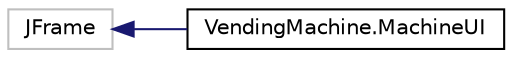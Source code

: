 digraph "그래픽컬한 클래스 계통도"
{
  edge [fontname="Helvetica",fontsize="10",labelfontname="Helvetica",labelfontsize="10"];
  node [fontname="Helvetica",fontsize="10",shape=record];
  rankdir="LR";
  Node1 [label="JFrame",height=0.2,width=0.4,color="grey75", fillcolor="white", style="filled"];
  Node1 -> Node2 [dir="back",color="midnightblue",fontsize="10",style="solid",fontname="Helvetica"];
  Node2 [label="VendingMachine.MachineUI",height=0.2,width=0.4,color="black", fillcolor="white", style="filled",URL="$class_vending_machine_1_1_machine_u_i.html",tooltip="자판기 디자인이 구현되어 있는 클래스 "];
}

